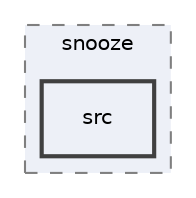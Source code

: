 digraph "src"
{
 // INTERACTIVE_SVG=YES
 // LATEX_PDF_SIZE
  edge [fontname="Helvetica",fontsize="10",labelfontname="Helvetica",labelfontsize="10"];
  node [fontname="Helvetica",fontsize="10",shape=record];
  compound=true
  subgraph clusterdir_54570eb7b05a375cad27a3697bad1cc0 {
    graph [ bgcolor="#edf0f7", pencolor="grey50", style="filled,dashed,", label="snooze", fontname="Helvetica", fontsize="10", URL="dir_54570eb7b05a375cad27a3697bad1cc0.html"]
  dir_372754cf06f9300043f37b8a26244bb0 [shape=box, label="src", style="filled,bold,", fillcolor="#edf0f7", color="grey25", URL="dir_372754cf06f9300043f37b8a26244bb0.html"];
  }
}
